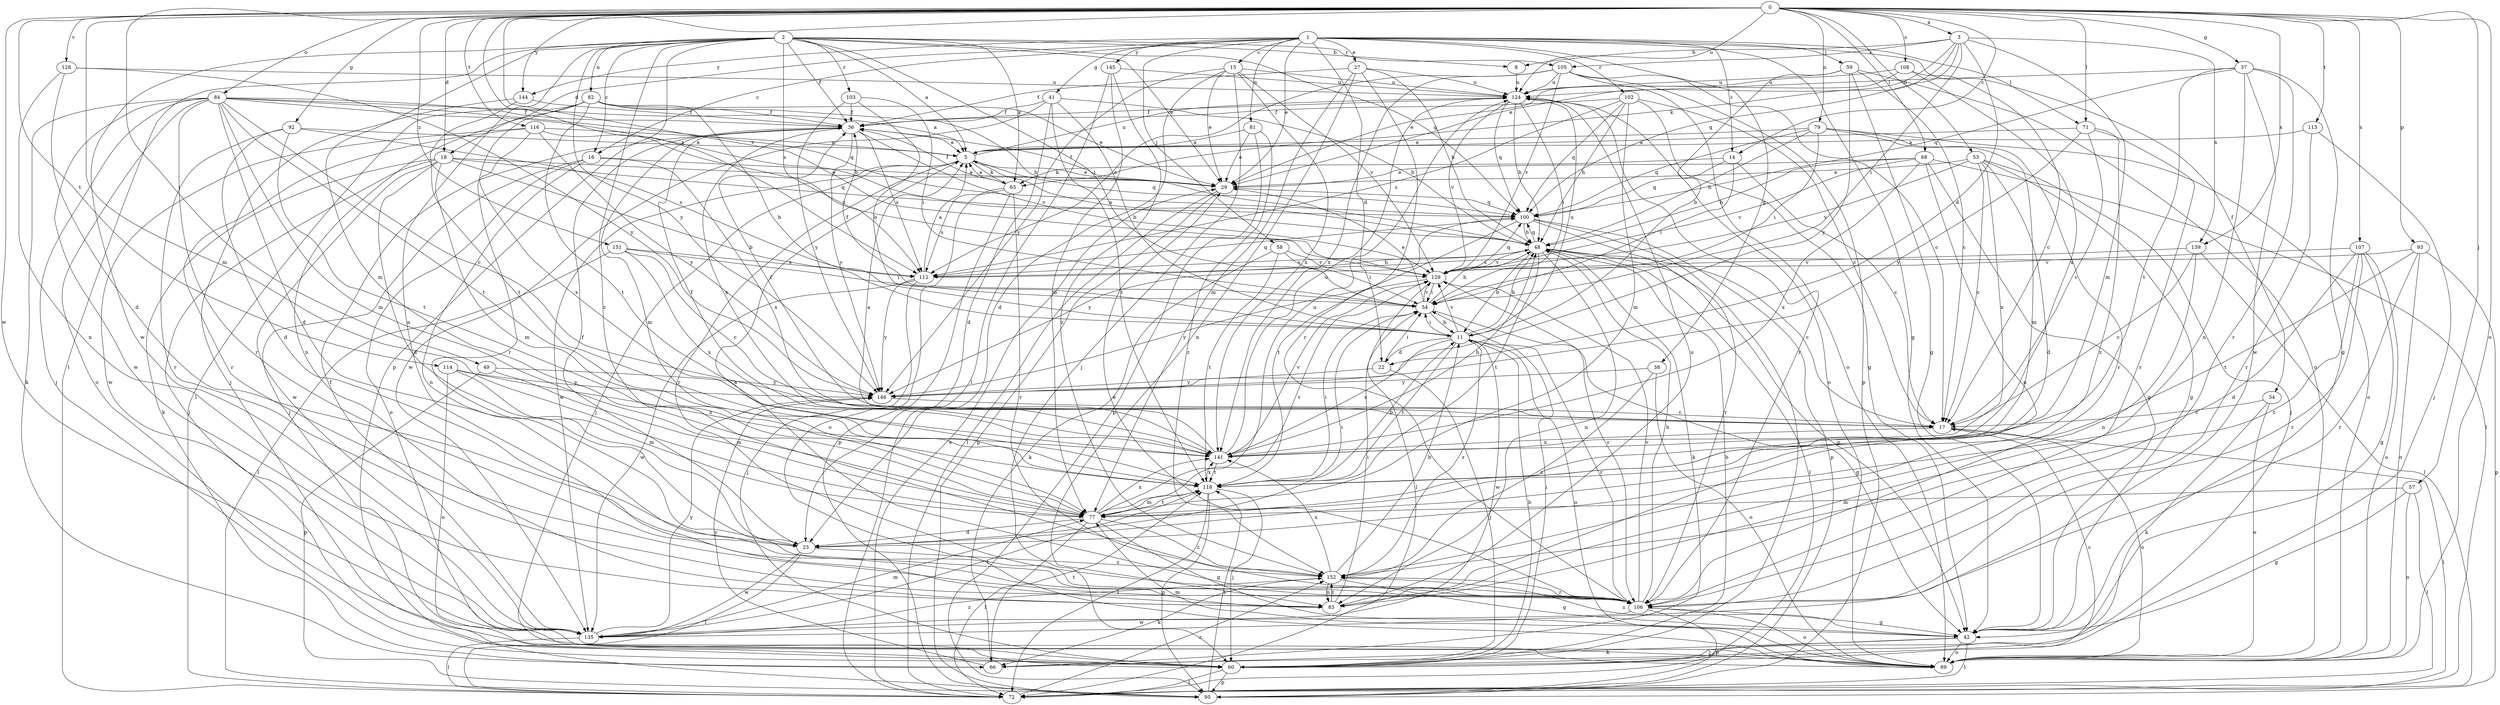 strict digraph  {
0;
1;
2;
3;
5;
8;
11;
14;
15;
16;
17;
18;
22;
23;
27;
29;
34;
36;
37;
38;
41;
42;
48;
49;
53;
54;
57;
58;
59;
60;
65;
66;
68;
71;
72;
77;
79;
81;
82;
83;
84;
89;
92;
93;
95;
100;
102;
103;
105;
106;
107;
108;
112;
113;
114;
116;
118;
124;
128;
129;
135;
139;
141;
144;
145;
146;
151;
152;
0 -> 3  [label=a];
0 -> 14  [label=c];
0 -> 18  [label=d];
0 -> 37  [label=g];
0 -> 49  [label=i];
0 -> 53  [label=i];
0 -> 57  [label=j];
0 -> 68  [label=l];
0 -> 71  [label=l];
0 -> 77  [label=m];
0 -> 79  [label=n];
0 -> 84  [label=o];
0 -> 89  [label=o];
0 -> 92  [label=p];
0 -> 93  [label=p];
0 -> 107  [label=s];
0 -> 108  [label=s];
0 -> 112  [label=s];
0 -> 113  [label=t];
0 -> 114  [label=t];
0 -> 116  [label=t];
0 -> 124  [label=u];
0 -> 128  [label=v];
0 -> 129  [label=v];
0 -> 135  [label=w];
0 -> 139  [label=x];
0 -> 144  [label=y];
0 -> 151  [label=z];
1 -> 14  [label=c];
1 -> 15  [label=c];
1 -> 16  [label=c];
1 -> 18  [label=d];
1 -> 22  [label=d];
1 -> 27  [label=e];
1 -> 29  [label=e];
1 -> 34  [label=f];
1 -> 38  [label=g];
1 -> 41  [label=g];
1 -> 42  [label=g];
1 -> 58  [label=j];
1 -> 59  [label=j];
1 -> 71  [label=l];
1 -> 81  [label=n];
1 -> 102  [label=r];
1 -> 144  [label=y];
1 -> 145  [label=y];
2 -> 5  [label=a];
2 -> 8  [label=b];
2 -> 16  [label=c];
2 -> 29  [label=e];
2 -> 36  [label=f];
2 -> 54  [label=i];
2 -> 65  [label=k];
2 -> 72  [label=l];
2 -> 77  [label=m];
2 -> 82  [label=n];
2 -> 83  [label=n];
2 -> 95  [label=p];
2 -> 100  [label=q];
2 -> 103  [label=r];
2 -> 105  [label=r];
2 -> 112  [label=s];
2 -> 135  [label=w];
2 -> 146  [label=y];
2 -> 152  [label=z];
3 -> 8  [label=b];
3 -> 22  [label=d];
3 -> 29  [label=e];
3 -> 54  [label=i];
3 -> 65  [label=k];
3 -> 77  [label=m];
3 -> 100  [label=q];
3 -> 105  [label=r];
3 -> 139  [label=x];
5 -> 29  [label=e];
5 -> 60  [label=j];
5 -> 65  [label=k];
5 -> 100  [label=q];
5 -> 106  [label=r];
5 -> 124  [label=u];
5 -> 135  [label=w];
8 -> 124  [label=u];
11 -> 22  [label=d];
11 -> 48  [label=h];
11 -> 54  [label=i];
11 -> 89  [label=o];
11 -> 106  [label=r];
11 -> 118  [label=t];
11 -> 124  [label=u];
11 -> 129  [label=v];
11 -> 135  [label=w];
11 -> 141  [label=x];
11 -> 152  [label=z];
14 -> 17  [label=c];
14 -> 54  [label=i];
14 -> 65  [label=k];
14 -> 100  [label=q];
15 -> 23  [label=d];
15 -> 29  [label=e];
15 -> 60  [label=j];
15 -> 124  [label=u];
15 -> 129  [label=v];
15 -> 141  [label=x];
15 -> 146  [label=y];
16 -> 29  [label=e];
16 -> 60  [label=j];
16 -> 83  [label=n];
16 -> 89  [label=o];
16 -> 141  [label=x];
17 -> 36  [label=f];
17 -> 72  [label=l];
17 -> 89  [label=o];
17 -> 141  [label=x];
18 -> 11  [label=b];
18 -> 23  [label=d];
18 -> 29  [label=e];
18 -> 60  [label=j];
18 -> 66  [label=k];
18 -> 77  [label=m];
18 -> 100  [label=q];
18 -> 135  [label=w];
22 -> 54  [label=i];
22 -> 60  [label=j];
22 -> 146  [label=y];
23 -> 36  [label=f];
23 -> 54  [label=i];
23 -> 72  [label=l];
23 -> 135  [label=w];
23 -> 152  [label=z];
27 -> 36  [label=f];
27 -> 48  [label=h];
27 -> 77  [label=m];
27 -> 83  [label=n];
27 -> 106  [label=r];
27 -> 124  [label=u];
29 -> 36  [label=f];
29 -> 72  [label=l];
29 -> 95  [label=p];
29 -> 100  [label=q];
34 -> 17  [label=c];
34 -> 66  [label=k];
34 -> 89  [label=o];
36 -> 5  [label=a];
36 -> 77  [label=m];
36 -> 112  [label=s];
36 -> 129  [label=v];
36 -> 141  [label=x];
36 -> 146  [label=y];
37 -> 42  [label=g];
37 -> 83  [label=n];
37 -> 100  [label=q];
37 -> 106  [label=r];
37 -> 118  [label=t];
37 -> 124  [label=u];
37 -> 135  [label=w];
38 -> 89  [label=o];
38 -> 146  [label=y];
38 -> 152  [label=z];
41 -> 11  [label=b];
41 -> 23  [label=d];
41 -> 36  [label=f];
41 -> 48  [label=h];
41 -> 118  [label=t];
41 -> 135  [label=w];
42 -> 60  [label=j];
42 -> 66  [label=k];
42 -> 72  [label=l];
42 -> 89  [label=o];
42 -> 152  [label=z];
48 -> 5  [label=a];
48 -> 11  [label=b];
48 -> 17  [label=c];
48 -> 42  [label=g];
48 -> 66  [label=k];
48 -> 72  [label=l];
48 -> 83  [label=n];
48 -> 100  [label=q];
48 -> 112  [label=s];
48 -> 118  [label=t];
48 -> 129  [label=v];
49 -> 77  [label=m];
49 -> 95  [label=p];
49 -> 146  [label=y];
53 -> 17  [label=c];
53 -> 23  [label=d];
53 -> 29  [label=e];
53 -> 42  [label=g];
53 -> 60  [label=j];
53 -> 129  [label=v];
53 -> 141  [label=x];
54 -> 11  [label=b];
54 -> 29  [label=e];
54 -> 36  [label=f];
54 -> 42  [label=g];
54 -> 48  [label=h];
54 -> 129  [label=v];
57 -> 42  [label=g];
57 -> 72  [label=l];
57 -> 77  [label=m];
57 -> 89  [label=o];
58 -> 54  [label=i];
58 -> 66  [label=k];
58 -> 118  [label=t];
58 -> 129  [label=v];
59 -> 11  [label=b];
59 -> 17  [label=c];
59 -> 42  [label=g];
59 -> 89  [label=o];
59 -> 124  [label=u];
59 -> 146  [label=y];
60 -> 11  [label=b];
60 -> 17  [label=c];
60 -> 48  [label=h];
60 -> 54  [label=i];
60 -> 72  [label=l];
60 -> 95  [label=p];
65 -> 5  [label=a];
65 -> 36  [label=f];
65 -> 89  [label=o];
65 -> 95  [label=p];
65 -> 106  [label=r];
65 -> 112  [label=s];
66 -> 118  [label=t];
66 -> 146  [label=y];
68 -> 29  [label=e];
68 -> 42  [label=g];
68 -> 48  [label=h];
68 -> 72  [label=l];
68 -> 83  [label=n];
68 -> 129  [label=v];
68 -> 141  [label=x];
71 -> 5  [label=a];
71 -> 17  [label=c];
71 -> 106  [label=r];
71 -> 146  [label=y];
71 -> 152  [label=z];
72 -> 29  [label=e];
72 -> 152  [label=z];
77 -> 23  [label=d];
77 -> 42  [label=g];
77 -> 72  [label=l];
77 -> 118  [label=t];
77 -> 124  [label=u];
77 -> 129  [label=v];
77 -> 141  [label=x];
77 -> 152  [label=z];
79 -> 5  [label=a];
79 -> 48  [label=h];
79 -> 54  [label=i];
79 -> 77  [label=m];
79 -> 89  [label=o];
79 -> 100  [label=q];
79 -> 106  [label=r];
81 -> 5  [label=a];
81 -> 29  [label=e];
81 -> 95  [label=p];
81 -> 152  [label=z];
82 -> 11  [label=b];
82 -> 29  [label=e];
82 -> 36  [label=f];
82 -> 48  [label=h];
82 -> 72  [label=l];
82 -> 83  [label=n];
82 -> 106  [label=r];
82 -> 118  [label=t];
83 -> 54  [label=i];
83 -> 124  [label=u];
83 -> 152  [label=z];
84 -> 5  [label=a];
84 -> 17  [label=c];
84 -> 23  [label=d];
84 -> 36  [label=f];
84 -> 48  [label=h];
84 -> 60  [label=j];
84 -> 66  [label=k];
84 -> 77  [label=m];
84 -> 89  [label=o];
84 -> 100  [label=q];
84 -> 106  [label=r];
84 -> 118  [label=t];
84 -> 135  [label=w];
89 -> 77  [label=m];
92 -> 5  [label=a];
92 -> 23  [label=d];
92 -> 106  [label=r];
92 -> 112  [label=s];
92 -> 118  [label=t];
93 -> 89  [label=o];
93 -> 95  [label=p];
93 -> 106  [label=r];
93 -> 112  [label=s];
93 -> 118  [label=t];
95 -> 118  [label=t];
100 -> 48  [label=h];
100 -> 60  [label=j];
100 -> 95  [label=p];
100 -> 106  [label=r];
100 -> 118  [label=t];
100 -> 146  [label=y];
102 -> 17  [label=c];
102 -> 36  [label=f];
102 -> 42  [label=g];
102 -> 48  [label=h];
102 -> 77  [label=m];
102 -> 100  [label=q];
102 -> 112  [label=s];
103 -> 11  [label=b];
103 -> 36  [label=f];
103 -> 54  [label=i];
103 -> 146  [label=y];
105 -> 17  [label=c];
105 -> 89  [label=o];
105 -> 95  [label=p];
105 -> 112  [label=s];
105 -> 124  [label=u];
105 -> 129  [label=v];
105 -> 141  [label=x];
106 -> 5  [label=a];
106 -> 29  [label=e];
106 -> 42  [label=g];
106 -> 48  [label=h];
106 -> 89  [label=o];
106 -> 95  [label=p];
106 -> 129  [label=v];
106 -> 135  [label=w];
107 -> 23  [label=d];
107 -> 42  [label=g];
107 -> 89  [label=o];
107 -> 106  [label=r];
107 -> 129  [label=v];
107 -> 152  [label=z];
108 -> 17  [label=c];
108 -> 29  [label=e];
108 -> 124  [label=u];
108 -> 141  [label=x];
112 -> 5  [label=a];
112 -> 48  [label=h];
112 -> 60  [label=j];
112 -> 100  [label=q];
112 -> 135  [label=w];
112 -> 146  [label=y];
113 -> 5  [label=a];
113 -> 60  [label=j];
113 -> 106  [label=r];
114 -> 77  [label=m];
114 -> 89  [label=o];
114 -> 141  [label=x];
114 -> 146  [label=y];
116 -> 5  [label=a];
116 -> 106  [label=r];
116 -> 129  [label=v];
116 -> 135  [label=w];
116 -> 141  [label=x];
116 -> 146  [label=y];
118 -> 11  [label=b];
118 -> 54  [label=i];
118 -> 60  [label=j];
118 -> 72  [label=l];
118 -> 77  [label=m];
118 -> 95  [label=p];
118 -> 141  [label=x];
124 -> 36  [label=f];
124 -> 48  [label=h];
124 -> 54  [label=i];
124 -> 89  [label=o];
124 -> 100  [label=q];
124 -> 106  [label=r];
124 -> 129  [label=v];
128 -> 23  [label=d];
128 -> 83  [label=n];
128 -> 124  [label=u];
128 -> 146  [label=y];
129 -> 54  [label=i];
129 -> 72  [label=l];
129 -> 100  [label=q];
129 -> 106  [label=r];
129 -> 146  [label=y];
135 -> 36  [label=f];
135 -> 72  [label=l];
135 -> 77  [label=m];
135 -> 118  [label=t];
135 -> 146  [label=y];
135 -> 152  [label=z];
139 -> 17  [label=c];
139 -> 72  [label=l];
139 -> 83  [label=n];
139 -> 129  [label=v];
141 -> 5  [label=a];
141 -> 36  [label=f];
141 -> 48  [label=h];
141 -> 118  [label=t];
141 -> 124  [label=u];
141 -> 129  [label=v];
144 -> 36  [label=f];
144 -> 60  [label=j];
144 -> 118  [label=t];
145 -> 72  [label=l];
145 -> 77  [label=m];
145 -> 124  [label=u];
145 -> 152  [label=z];
146 -> 17  [label=c];
151 -> 17  [label=c];
151 -> 54  [label=i];
151 -> 72  [label=l];
151 -> 112  [label=s];
151 -> 141  [label=x];
152 -> 11  [label=b];
152 -> 42  [label=g];
152 -> 66  [label=k];
152 -> 83  [label=n];
152 -> 106  [label=r];
152 -> 141  [label=x];
}
